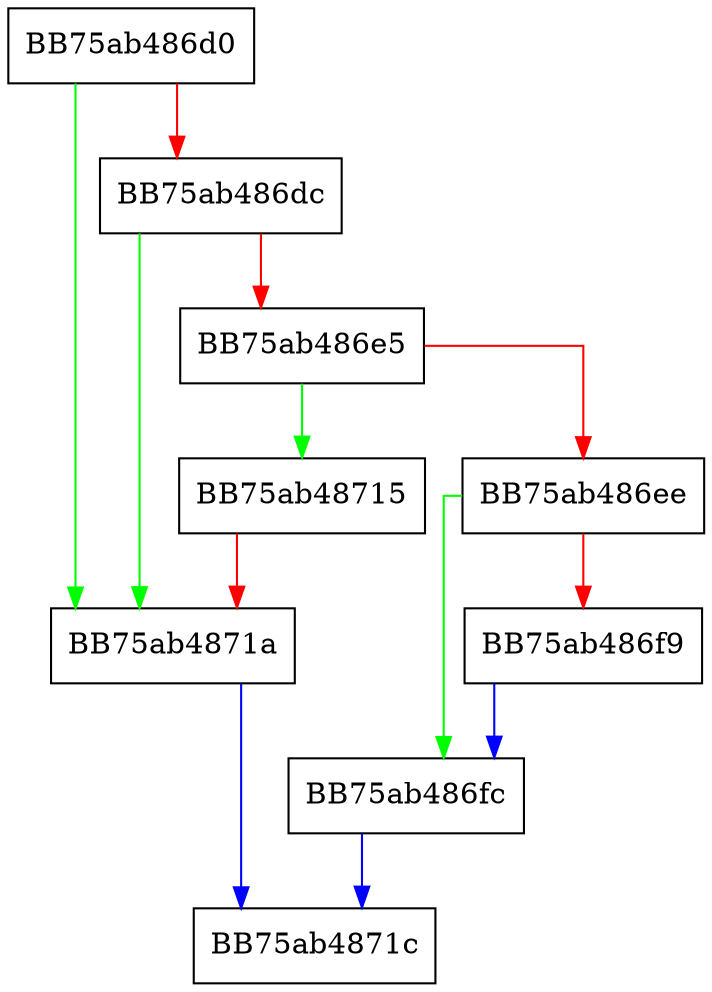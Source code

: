 digraph TestProgramFilesX86DevicePath {
  node [shape="box"];
  graph [splines=ortho];
  BB75ab486d0 -> BB75ab4871a [color="green"];
  BB75ab486d0 -> BB75ab486dc [color="red"];
  BB75ab486dc -> BB75ab4871a [color="green"];
  BB75ab486dc -> BB75ab486e5 [color="red"];
  BB75ab486e5 -> BB75ab48715 [color="green"];
  BB75ab486e5 -> BB75ab486ee [color="red"];
  BB75ab486ee -> BB75ab486fc [color="green"];
  BB75ab486ee -> BB75ab486f9 [color="red"];
  BB75ab486f9 -> BB75ab486fc [color="blue"];
  BB75ab486fc -> BB75ab4871c [color="blue"];
  BB75ab48715 -> BB75ab4871a [color="red"];
  BB75ab4871a -> BB75ab4871c [color="blue"];
}